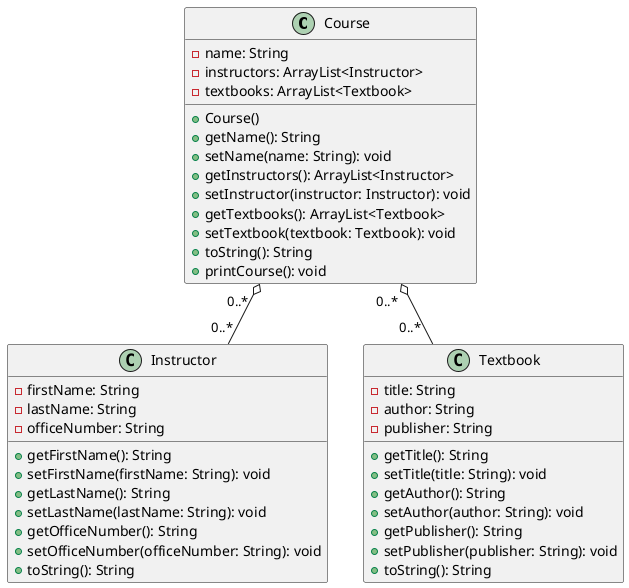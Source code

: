 @startuml
'https://plantuml.com/class-diagram

class Course {
    - name: String
    - instructors: ArrayList<Instructor>
    - textbooks: ArrayList<Textbook>

    + Course()
    + getName(): String
    + setName(name: String): void
    + getInstructors(): ArrayList<Instructor>
    + setInstructor(instructor: Instructor): void
    + getTextbooks(): ArrayList<Textbook>
    + setTextbook(textbook: Textbook): void
    + toString(): String
    + printCourse(): void
}

class Instructor {
    - firstName: String
    - lastName: String
    - officeNumber: String

    + getFirstName(): String
    + setFirstName(firstName: String): void
    + getLastName(): String
    + setLastName(lastName: String): void
    + getOfficeNumber(): String
    + setOfficeNumber(officeNumber: String): void
    + toString(): String
}

class Textbook {
    - title: String
    - author: String
    - publisher: String

    + getTitle(): String
    + setTitle(title: String): void
    + getAuthor(): String
    + setAuthor(author: String): void
    + getPublisher(): String
    + setPublisher(publisher: String): void
    + toString(): String
}

Course "0..*  " o-- "0..*" Instructor
Course "0..*  " o-- "0..*  " Textbook

@enduml